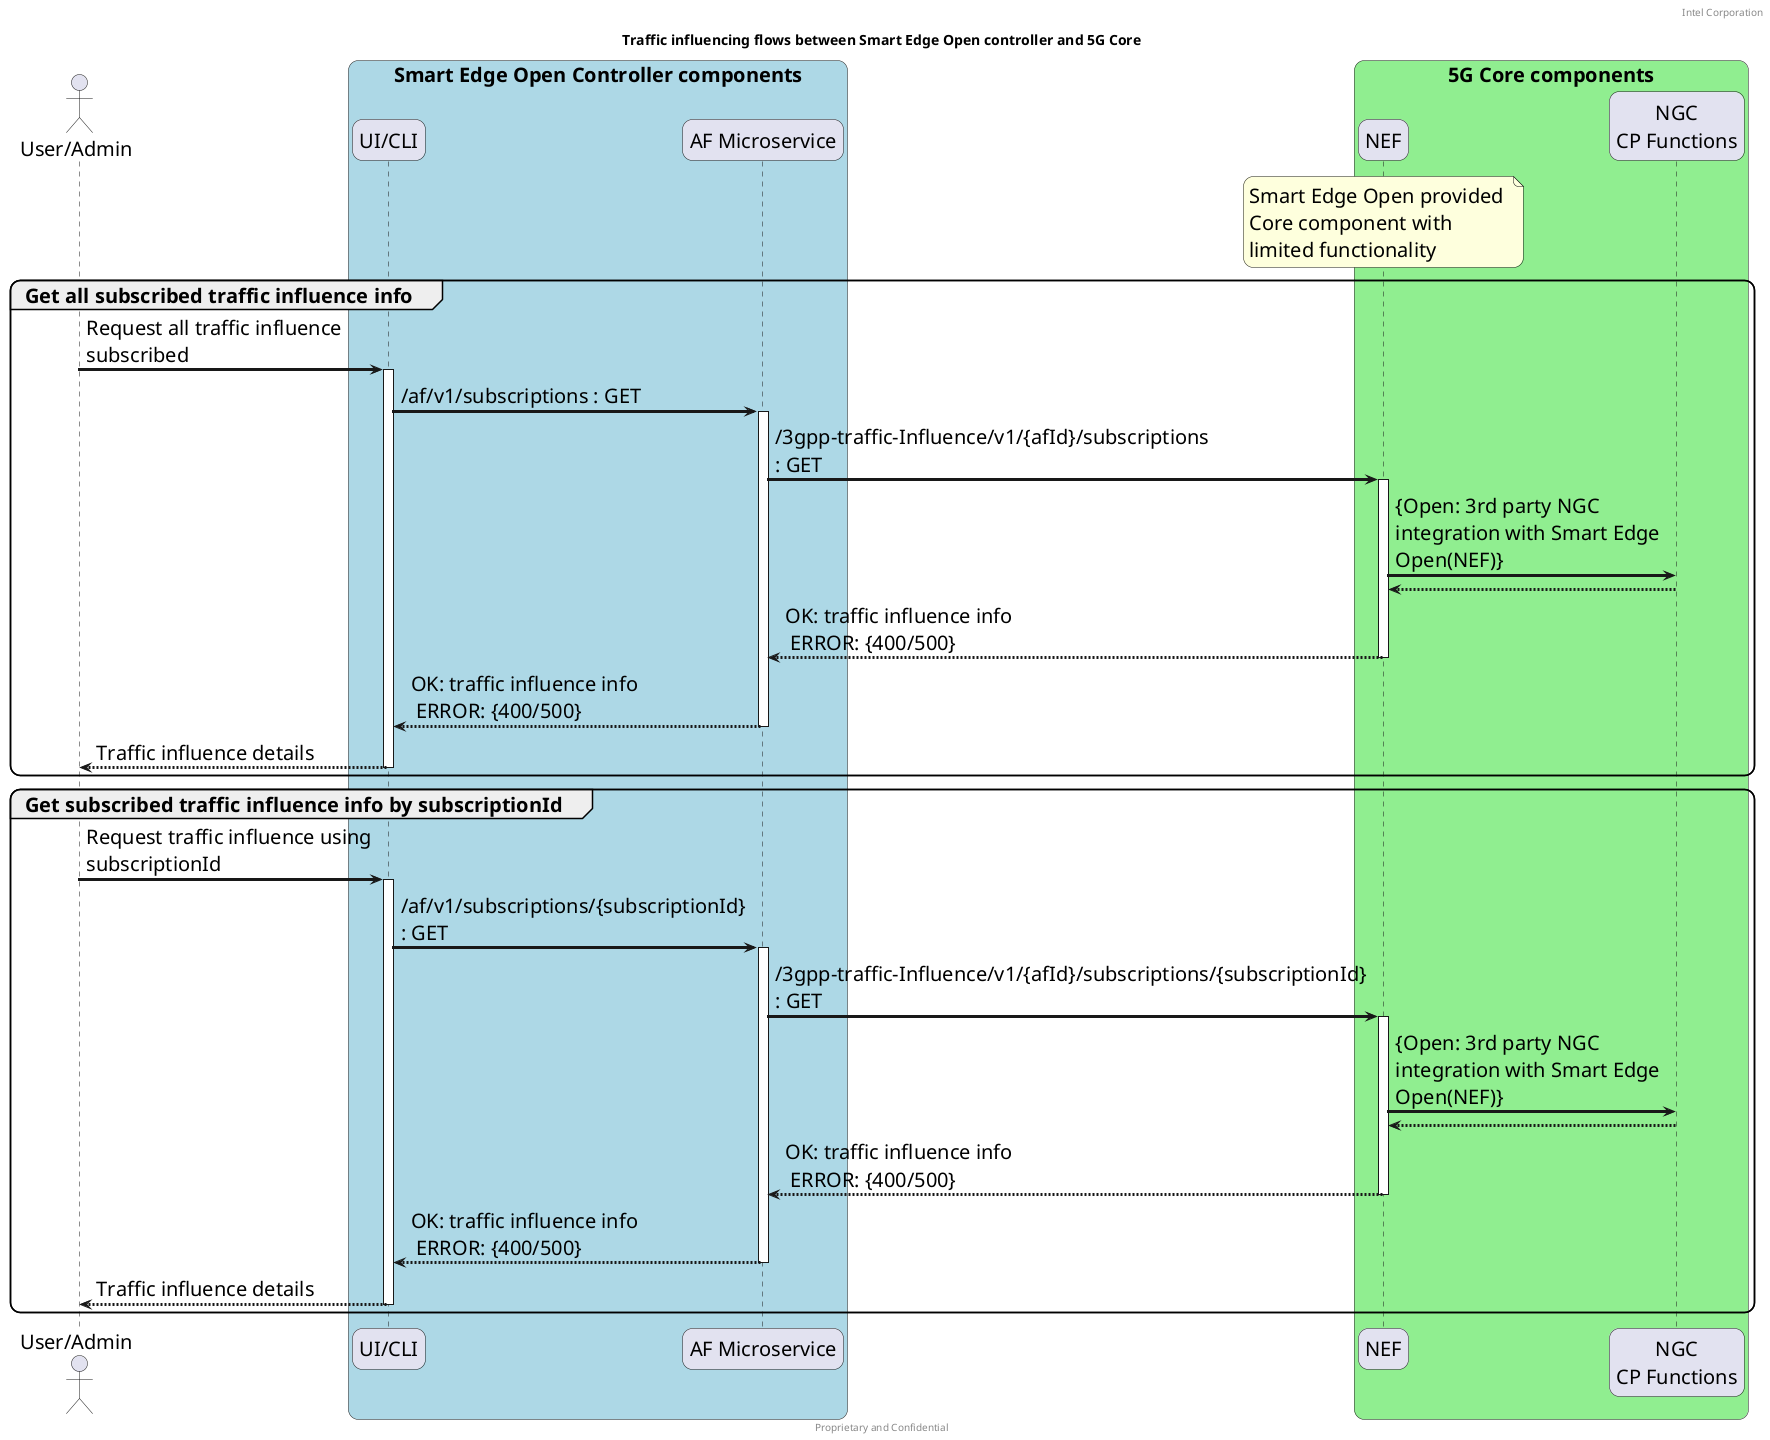@startuml
/' SPDX-License-Identifier: Apache-2.0
   Copyright (c) 2020 Intel Corporation
'/
skinparam monochrome false
skinparam roundcorner 20
skinparam defaultFontName "Intel Clear"
skinparam defaultFontSize 20
skinparam maxmessagesize 300
skinparam sequenceArrowThickness 3

header Intel Corporation
footer Proprietary and Confidential
title Traffic influencing flows between Smart Edge Open controller and 5G Core

actor "User/Admin" as user
box "Smart Edge Open Controller components" #LightBlue
    participant "UI/CLI" as cnca 
    participant "AF Microservice" as af
end box
box "5G Core components" #LightGreen
    participant "NEF" as nef
    note over nef 
        Smart Edge Open provided 
        Core component with 
        limited functionality
    end note
    participant "NGC\nCP Functions" as ngccp
end box

group Get all subscribed traffic influence info 
    user -> cnca : Request all traffic influence subscribed  
    activate cnca 
    cnca -> af : /af/v1/subscriptions : GET
    activate af
    af -> nef : /3gpp-traffic-Influence/v1/{afId}/subscriptions : GET 
    activate nef
    
    nef -> ngccp : {Open: 3rd party NGC integration with Smart Edge Open(NEF)}
    ngccp --> nef :
    nef --> af : OK: traffic influence info \n ERROR: {400/500}
    deactivate nef
    af --> cnca : OK: traffic influence info \n ERROR: {400/500}
    deactivate af
    cnca --> user : Traffic influence details 
    deactivate cnca 
end group

group Get subscribed traffic influence info by subscriptionId
    user -> cnca : Request traffic influence using subscriptionId 
    activate cnca 
    cnca -> af : /af/v1/subscriptions/{subscriptionId} : GET
    activate af
    af -> nef : /3gpp-traffic-Influence/v1/{afId}/subscriptions/{subscriptionId} : GET 
    activate nef
    
    nef -> ngccp : {Open: 3rd party NGC integration with Smart Edge Open(NEF)}
    ngccp --> nef :
    nef --> af : OK: traffic influence info \n ERROR: {400/500}
    deactivate nef
    af --> cnca : OK: traffic influence info \n ERROR: {400/500}
    deactivate af
    cnca --> user : Traffic influence details 
    deactivate cnca 
end group

@enduml


